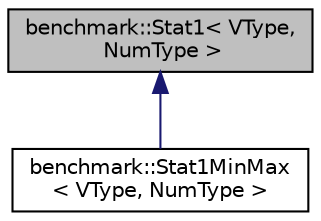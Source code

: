 digraph "benchmark::Stat1&lt; VType, NumType &gt;"
{
  edge [fontname="Helvetica",fontsize="10",labelfontname="Helvetica",labelfontsize="10"];
  node [fontname="Helvetica",fontsize="10",shape=record];
  Node0 [label="benchmark::Stat1\< VType,\l NumType \>",height=0.2,width=0.4,color="black", fillcolor="grey75", style="filled", fontcolor="black"];
  Node0 -> Node1 [dir="back",color="midnightblue",fontsize="10",style="solid"];
  Node1 [label="benchmark::Stat1MinMax\l\< VType, NumType \>",height=0.2,width=0.4,color="black", fillcolor="white", style="filled",URL="$classbenchmark_1_1_stat1_min_max.html"];
}
